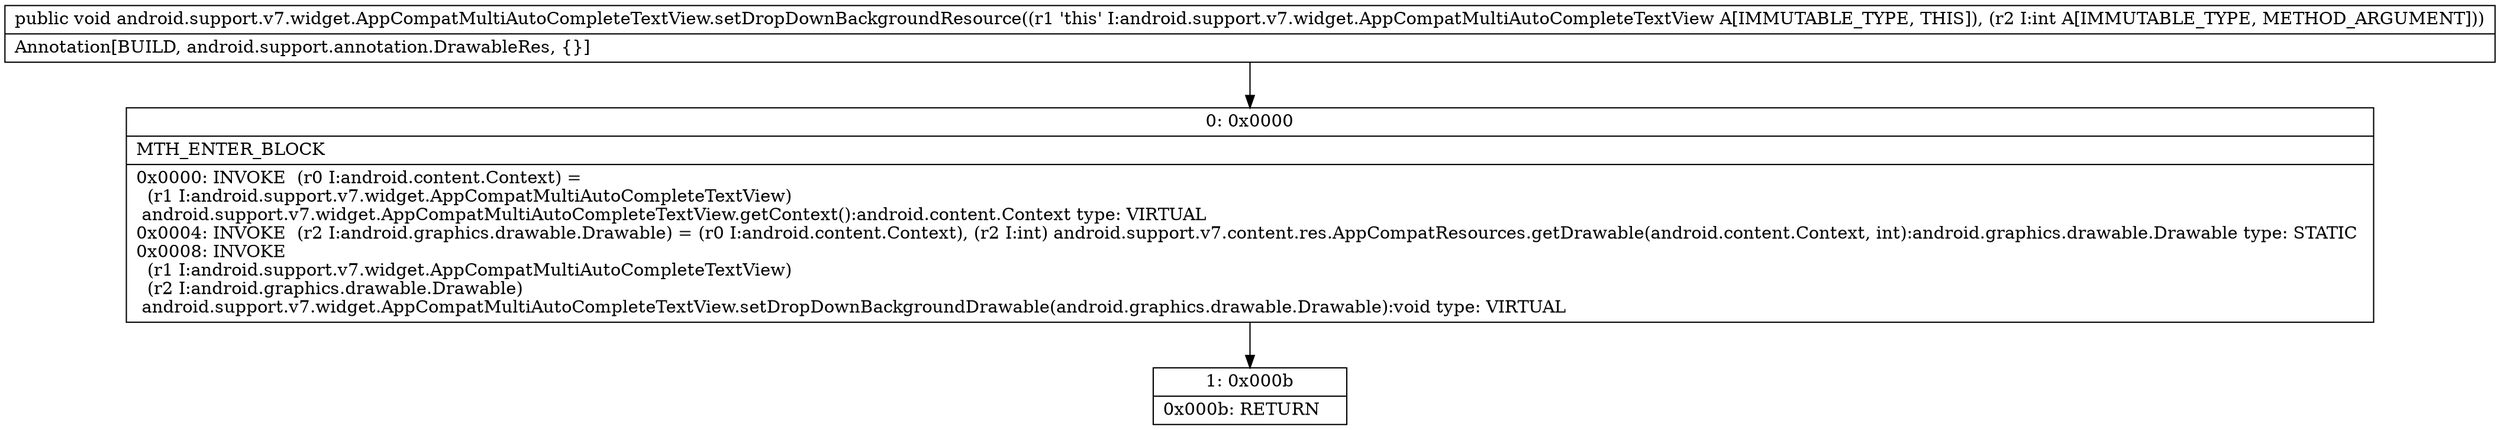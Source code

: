 digraph "CFG forandroid.support.v7.widget.AppCompatMultiAutoCompleteTextView.setDropDownBackgroundResource(I)V" {
Node_0 [shape=record,label="{0\:\ 0x0000|MTH_ENTER_BLOCK\l|0x0000: INVOKE  (r0 I:android.content.Context) = \l  (r1 I:android.support.v7.widget.AppCompatMultiAutoCompleteTextView)\l android.support.v7.widget.AppCompatMultiAutoCompleteTextView.getContext():android.content.Context type: VIRTUAL \l0x0004: INVOKE  (r2 I:android.graphics.drawable.Drawable) = (r0 I:android.content.Context), (r2 I:int) android.support.v7.content.res.AppCompatResources.getDrawable(android.content.Context, int):android.graphics.drawable.Drawable type: STATIC \l0x0008: INVOKE  \l  (r1 I:android.support.v7.widget.AppCompatMultiAutoCompleteTextView)\l  (r2 I:android.graphics.drawable.Drawable)\l android.support.v7.widget.AppCompatMultiAutoCompleteTextView.setDropDownBackgroundDrawable(android.graphics.drawable.Drawable):void type: VIRTUAL \l}"];
Node_1 [shape=record,label="{1\:\ 0x000b|0x000b: RETURN   \l}"];
MethodNode[shape=record,label="{public void android.support.v7.widget.AppCompatMultiAutoCompleteTextView.setDropDownBackgroundResource((r1 'this' I:android.support.v7.widget.AppCompatMultiAutoCompleteTextView A[IMMUTABLE_TYPE, THIS]), (r2 I:int A[IMMUTABLE_TYPE, METHOD_ARGUMENT]))  | Annotation[BUILD, android.support.annotation.DrawableRes, \{\}]\l}"];
MethodNode -> Node_0;
Node_0 -> Node_1;
}

